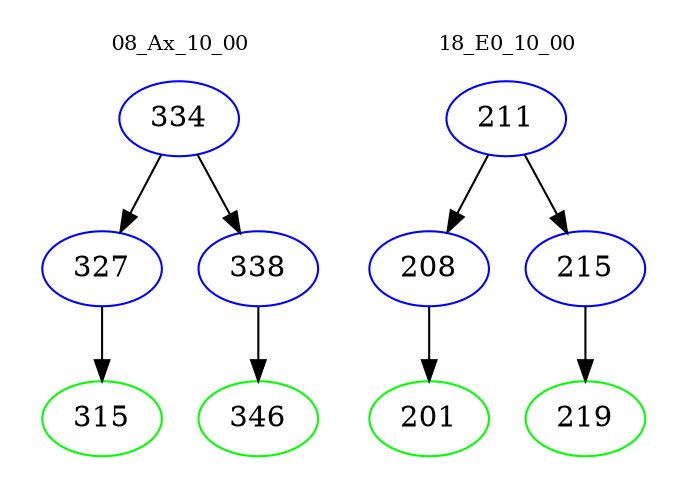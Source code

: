 digraph{
subgraph cluster_0 {
color = white
label = "08_Ax_10_00";
fontsize=10;
T0_334 [label="334", color="blue"]
T0_334 -> T0_327 [color="black"]
T0_327 [label="327", color="blue"]
T0_327 -> T0_315 [color="black"]
T0_315 [label="315", color="green"]
T0_334 -> T0_338 [color="black"]
T0_338 [label="338", color="blue"]
T0_338 -> T0_346 [color="black"]
T0_346 [label="346", color="green"]
}
subgraph cluster_1 {
color = white
label = "18_E0_10_00";
fontsize=10;
T1_211 [label="211", color="blue"]
T1_211 -> T1_208 [color="black"]
T1_208 [label="208", color="blue"]
T1_208 -> T1_201 [color="black"]
T1_201 [label="201", color="green"]
T1_211 -> T1_215 [color="black"]
T1_215 [label="215", color="blue"]
T1_215 -> T1_219 [color="black"]
T1_219 [label="219", color="green"]
}
}
